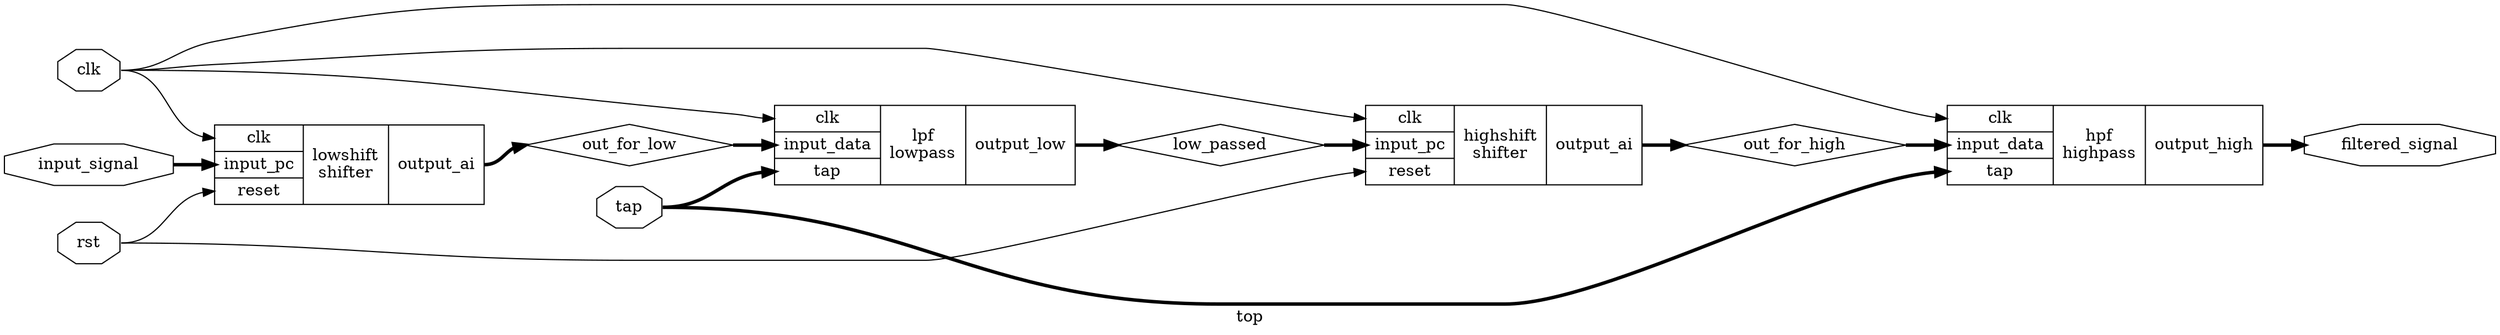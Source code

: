digraph "top" {
label="top";
rankdir="LR";
remincross=true;
n1 [ shape=diamond, label="low_passed", color="black", fontcolor="black" ];
n2 [ shape=diamond, label="out_for_high", color="black", fontcolor="black" ];
n3 [ shape=diamond, label="out_for_low", color="black", fontcolor="black" ];
n4 [ shape=octagon, label="filtered_signal", color="black", fontcolor="black" ];
n5 [ shape=octagon, label="rst", color="black", fontcolor="black" ];
n6 [ shape=octagon, label="clk", color="black", fontcolor="black" ];
n7 [ shape=octagon, label="tap", color="black", fontcolor="black" ];
n8 [ shape=octagon, label="input_signal", color="black", fontcolor="black" ];
c11 [ shape=record, label="{{<p6> clk|<p9> input_data|<p7> tap}|hpf\nhighpass|{<p10> output_high}}",  ];
c15 [ shape=record, label="{{<p6> clk|<p12> input_pc|<p13> reset}|highshift\nshifter|{<p14> output_ai}}",  ];
c17 [ shape=record, label="{{<p6> clk|<p9> input_data|<p7> tap}|lpf\nlowpass|{<p16> output_low}}",  ];
c18 [ shape=record, label="{{<p6> clk|<p12> input_pc|<p13> reset}|lowshift\nshifter|{<p14> output_ai}}",  ];
c17:p16:e -> n1:w [color="black", fontcolor="black", style="setlinewidth(3)", label=""];
n1:e -> c15:p12:w [color="black", fontcolor="black", style="setlinewidth(3)", label=""];
c15:p14:e -> n2:w [color="black", fontcolor="black", style="setlinewidth(3)", label=""];
n2:e -> c11:p9:w [color="black", fontcolor="black", style="setlinewidth(3)", label=""];
c18:p14:e -> n3:w [color="black", fontcolor="black", style="setlinewidth(3)", label=""];
n3:e -> c17:p9:w [color="black", fontcolor="black", style="setlinewidth(3)", label=""];
c11:p10:e -> n4:w [color="black", fontcolor="black", style="setlinewidth(3)", label=""];
n5:e -> c15:p13:w [color="black", fontcolor="black", label=""];
n5:e -> c18:p13:w [color="black", fontcolor="black", label=""];
n6:e -> c11:p6:w [color="black", fontcolor="black", label=""];
n6:e -> c15:p6:w [color="black", fontcolor="black", label=""];
n6:e -> c17:p6:w [color="black", fontcolor="black", label=""];
n6:e -> c18:p6:w [color="black", fontcolor="black", label=""];
n7:e -> c11:p7:w [color="black", fontcolor="black", style="setlinewidth(3)", label=""];
n7:e -> c17:p7:w [color="black", fontcolor="black", style="setlinewidth(3)", label=""];
n8:e -> c18:p12:w [color="black", fontcolor="black", style="setlinewidth(3)", label=""];
}
